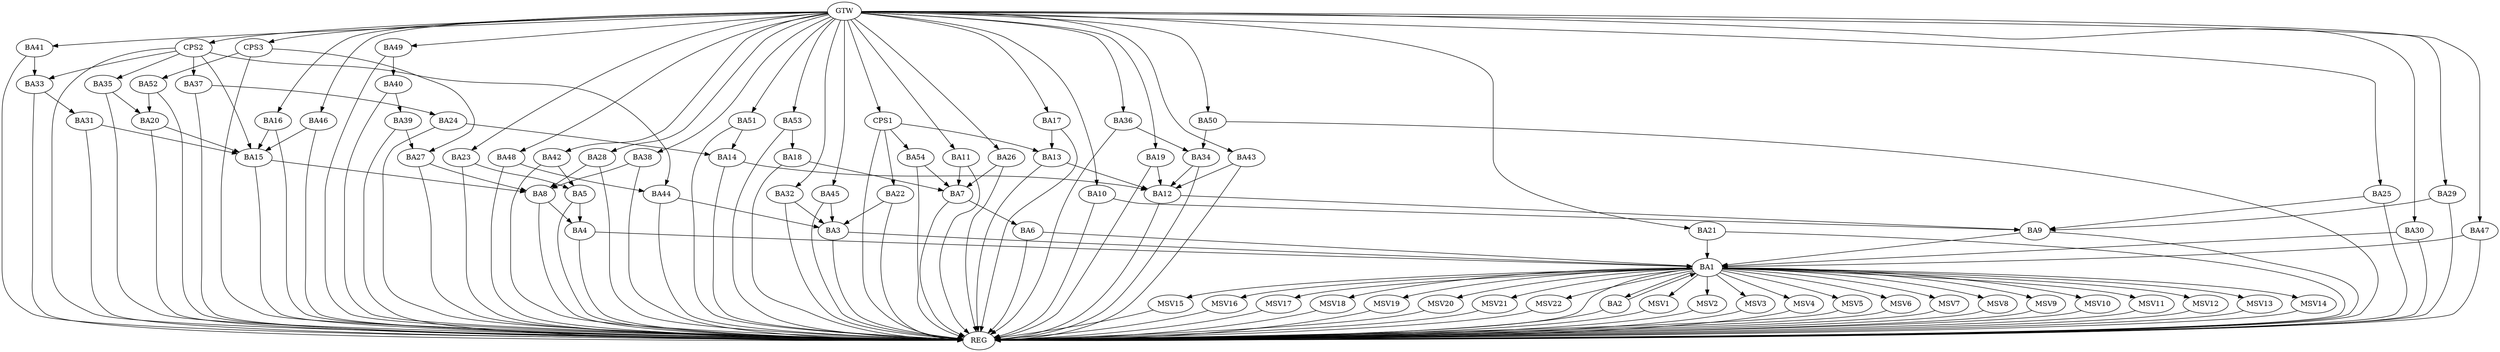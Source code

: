 strict digraph G {
  BA1 [ label="BA1" ];
  BA2 [ label="BA2" ];
  BA3 [ label="BA3" ];
  BA4 [ label="BA4" ];
  BA5 [ label="BA5" ];
  BA6 [ label="BA6" ];
  BA7 [ label="BA7" ];
  BA8 [ label="BA8" ];
  BA9 [ label="BA9" ];
  BA10 [ label="BA10" ];
  BA11 [ label="BA11" ];
  BA12 [ label="BA12" ];
  BA13 [ label="BA13" ];
  BA14 [ label="BA14" ];
  BA15 [ label="BA15" ];
  BA16 [ label="BA16" ];
  BA17 [ label="BA17" ];
  BA18 [ label="BA18" ];
  BA19 [ label="BA19" ];
  BA20 [ label="BA20" ];
  BA21 [ label="BA21" ];
  BA22 [ label="BA22" ];
  BA23 [ label="BA23" ];
  BA24 [ label="BA24" ];
  BA25 [ label="BA25" ];
  BA26 [ label="BA26" ];
  BA27 [ label="BA27" ];
  BA28 [ label="BA28" ];
  BA29 [ label="BA29" ];
  BA30 [ label="BA30" ];
  BA31 [ label="BA31" ];
  BA32 [ label="BA32" ];
  BA33 [ label="BA33" ];
  BA34 [ label="BA34" ];
  BA35 [ label="BA35" ];
  BA36 [ label="BA36" ];
  BA37 [ label="BA37" ];
  BA38 [ label="BA38" ];
  BA39 [ label="BA39" ];
  BA40 [ label="BA40" ];
  BA41 [ label="BA41" ];
  BA42 [ label="BA42" ];
  BA43 [ label="BA43" ];
  BA44 [ label="BA44" ];
  BA45 [ label="BA45" ];
  BA46 [ label="BA46" ];
  BA47 [ label="BA47" ];
  BA48 [ label="BA48" ];
  BA49 [ label="BA49" ];
  BA50 [ label="BA50" ];
  BA51 [ label="BA51" ];
  BA52 [ label="BA52" ];
  BA53 [ label="BA53" ];
  BA54 [ label="BA54" ];
  CPS1 [ label="CPS1" ];
  CPS2 [ label="CPS2" ];
  CPS3 [ label="CPS3" ];
  GTW [ label="GTW" ];
  REG [ label="REG" ];
  MSV1 [ label="MSV1" ];
  MSV2 [ label="MSV2" ];
  MSV3 [ label="MSV3" ];
  MSV4 [ label="MSV4" ];
  MSV5 [ label="MSV5" ];
  MSV6 [ label="MSV6" ];
  MSV7 [ label="MSV7" ];
  MSV8 [ label="MSV8" ];
  MSV9 [ label="MSV9" ];
  MSV10 [ label="MSV10" ];
  MSV11 [ label="MSV11" ];
  MSV12 [ label="MSV12" ];
  MSV13 [ label="MSV13" ];
  MSV14 [ label="MSV14" ];
  MSV15 [ label="MSV15" ];
  MSV16 [ label="MSV16" ];
  MSV17 [ label="MSV17" ];
  MSV18 [ label="MSV18" ];
  MSV19 [ label="MSV19" ];
  MSV20 [ label="MSV20" ];
  MSV21 [ label="MSV21" ];
  MSV22 [ label="MSV22" ];
  BA1 -> BA2;
  BA2 -> BA1;
  BA3 -> BA1;
  BA4 -> BA1;
  BA5 -> BA4;
  BA6 -> BA1;
  BA7 -> BA6;
  BA8 -> BA4;
  BA9 -> BA1;
  BA10 -> BA9;
  BA11 -> BA7;
  BA12 -> BA9;
  BA13 -> BA12;
  BA14 -> BA12;
  BA15 -> BA8;
  BA16 -> BA15;
  BA17 -> BA13;
  BA18 -> BA7;
  BA19 -> BA12;
  BA20 -> BA15;
  BA21 -> BA1;
  BA22 -> BA3;
  BA23 -> BA5;
  BA24 -> BA14;
  BA25 -> BA9;
  BA26 -> BA7;
  BA27 -> BA8;
  BA28 -> BA8;
  BA29 -> BA9;
  BA30 -> BA1;
  BA31 -> BA15;
  BA32 -> BA3;
  BA33 -> BA31;
  BA34 -> BA12;
  BA35 -> BA20;
  BA36 -> BA34;
  BA37 -> BA24;
  BA38 -> BA8;
  BA39 -> BA27;
  BA40 -> BA39;
  BA41 -> BA33;
  BA42 -> BA5;
  BA43 -> BA12;
  BA44 -> BA3;
  BA45 -> BA3;
  BA46 -> BA15;
  BA47 -> BA1;
  BA48 -> BA44;
  BA49 -> BA40;
  BA50 -> BA34;
  BA51 -> BA14;
  BA52 -> BA20;
  BA53 -> BA18;
  BA54 -> BA7;
  CPS1 -> BA54;
  CPS1 -> BA22;
  CPS1 -> BA13;
  CPS2 -> BA33;
  CPS2 -> BA15;
  CPS2 -> BA44;
  CPS2 -> BA37;
  CPS2 -> BA35;
  CPS3 -> BA27;
  CPS3 -> BA52;
  GTW -> BA10;
  GTW -> BA11;
  GTW -> BA16;
  GTW -> BA17;
  GTW -> BA19;
  GTW -> BA21;
  GTW -> BA23;
  GTW -> BA25;
  GTW -> BA26;
  GTW -> BA28;
  GTW -> BA29;
  GTW -> BA30;
  GTW -> BA32;
  GTW -> BA36;
  GTW -> BA38;
  GTW -> BA41;
  GTW -> BA42;
  GTW -> BA43;
  GTW -> BA45;
  GTW -> BA46;
  GTW -> BA47;
  GTW -> BA48;
  GTW -> BA49;
  GTW -> BA50;
  GTW -> BA51;
  GTW -> BA53;
  GTW -> CPS1;
  GTW -> CPS2;
  GTW -> CPS3;
  BA1 -> REG;
  BA2 -> REG;
  BA3 -> REG;
  BA4 -> REG;
  BA5 -> REG;
  BA6 -> REG;
  BA7 -> REG;
  BA8 -> REG;
  BA9 -> REG;
  BA10 -> REG;
  BA11 -> REG;
  BA12 -> REG;
  BA13 -> REG;
  BA14 -> REG;
  BA15 -> REG;
  BA16 -> REG;
  BA17 -> REG;
  BA18 -> REG;
  BA19 -> REG;
  BA20 -> REG;
  BA21 -> REG;
  BA22 -> REG;
  BA23 -> REG;
  BA24 -> REG;
  BA25 -> REG;
  BA26 -> REG;
  BA27 -> REG;
  BA28 -> REG;
  BA29 -> REG;
  BA30 -> REG;
  BA31 -> REG;
  BA32 -> REG;
  BA33 -> REG;
  BA34 -> REG;
  BA35 -> REG;
  BA36 -> REG;
  BA37 -> REG;
  BA38 -> REG;
  BA39 -> REG;
  BA40 -> REG;
  BA41 -> REG;
  BA42 -> REG;
  BA43 -> REG;
  BA44 -> REG;
  BA45 -> REG;
  BA46 -> REG;
  BA47 -> REG;
  BA48 -> REG;
  BA49 -> REG;
  BA50 -> REG;
  BA51 -> REG;
  BA52 -> REG;
  BA53 -> REG;
  BA54 -> REG;
  CPS1 -> REG;
  CPS2 -> REG;
  CPS3 -> REG;
  BA1 -> MSV1;
  BA1 -> MSV2;
  BA1 -> MSV3;
  MSV1 -> REG;
  MSV2 -> REG;
  MSV3 -> REG;
  BA1 -> MSV4;
  MSV4 -> REG;
  BA1 -> MSV5;
  MSV5 -> REG;
  BA1 -> MSV6;
  BA1 -> MSV7;
  BA1 -> MSV8;
  MSV6 -> REG;
  MSV7 -> REG;
  MSV8 -> REG;
  BA1 -> MSV9;
  MSV9 -> REG;
  BA1 -> MSV10;
  MSV10 -> REG;
  BA1 -> MSV11;
  BA1 -> MSV12;
  BA1 -> MSV13;
  BA1 -> MSV14;
  MSV11 -> REG;
  MSV12 -> REG;
  MSV13 -> REG;
  MSV14 -> REG;
  BA1 -> MSV15;
  BA1 -> MSV16;
  BA1 -> MSV17;
  BA1 -> MSV18;
  MSV15 -> REG;
  MSV16 -> REG;
  MSV17 -> REG;
  MSV18 -> REG;
  BA1 -> MSV19;
  MSV19 -> REG;
  BA1 -> MSV20;
  BA1 -> MSV21;
  MSV20 -> REG;
  MSV21 -> REG;
  BA1 -> MSV22;
  MSV22 -> REG;
}
